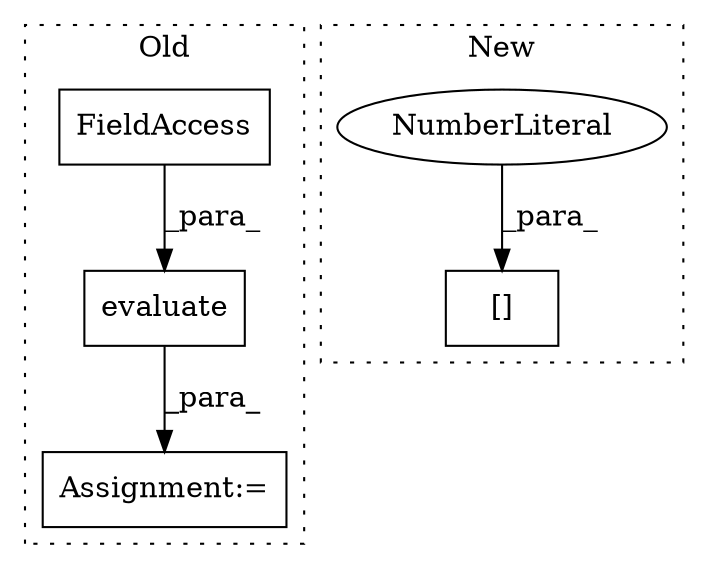 digraph G {
subgraph cluster0 {
1 [label="evaluate" a="32" s="6213,6243" l="9,1" shape="box"];
3 [label="Assignment:=" a="7" s="6212" l="1" shape="box"];
5 [label="FieldAccess" a="22" s="6222" l="5" shape="box"];
label = "Old";
style="dotted";
}
subgraph cluster1 {
2 [label="[]" a="2" s="5832,5844" l="11,1" shape="box"];
4 [label="NumberLiteral" a="34" s="5843" l="1" shape="ellipse"];
label = "New";
style="dotted";
}
1 -> 3 [label="_para_"];
4 -> 2 [label="_para_"];
5 -> 1 [label="_para_"];
}